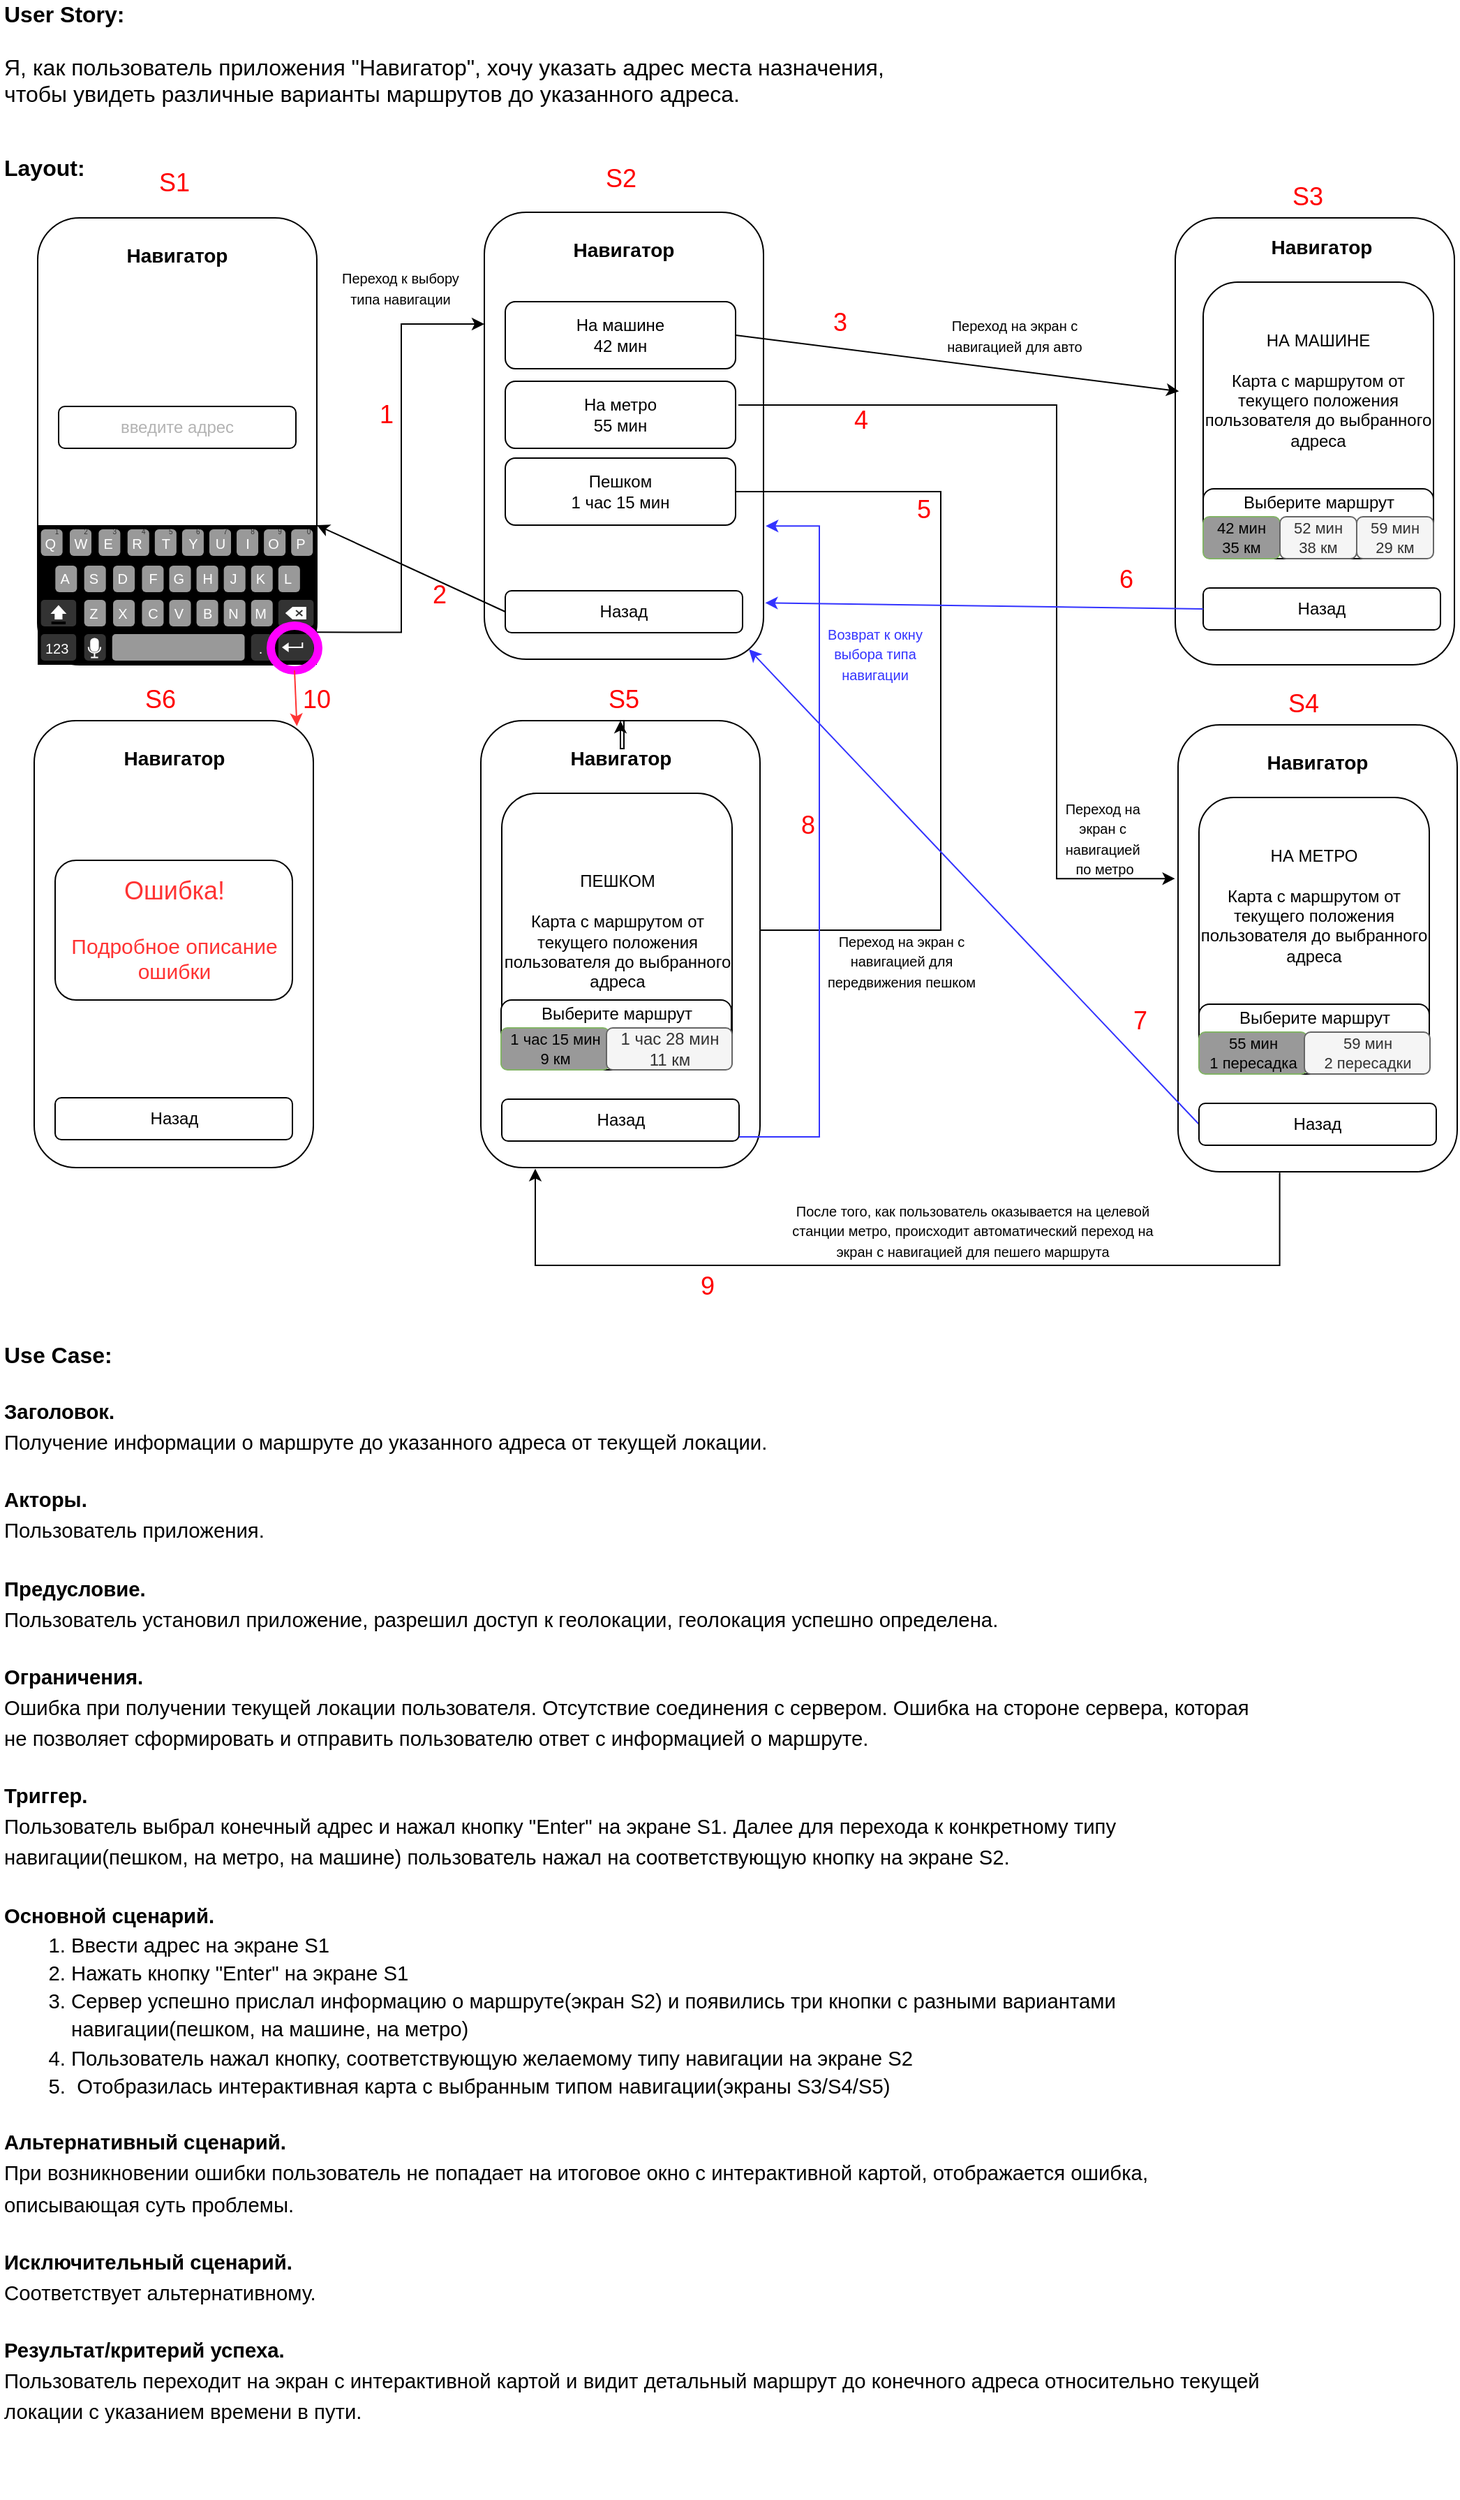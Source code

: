 <mxfile version="24.8.0">
  <diagram name="Страница — 1" id="ggJMMAnoepDLcR61fNu9">
    <mxGraphModel dx="836" dy="523" grid="1" gridSize="10" guides="1" tooltips="1" connect="1" arrows="1" fold="1" page="1" pageScale="1" pageWidth="1169" pageHeight="1800" math="0" shadow="0">
      <root>
        <mxCell id="0" />
        <mxCell id="1" parent="0" />
        <mxCell id="nrrABRd8VTDL2e9XV0RQ-1" value="" style="rounded=1;whiteSpace=wrap;html=1;" parent="1" vertex="1">
          <mxGeometry x="40" y="164" width="200" height="320" as="geometry" />
        </mxCell>
        <mxCell id="nrrABRd8VTDL2e9XV0RQ-2" value="Навигатор" style="text;html=1;align=center;verticalAlign=middle;whiteSpace=wrap;rounded=0;fontSize=14;fontStyle=1" parent="1" vertex="1">
          <mxGeometry x="100" y="176" width="80" height="30" as="geometry" />
        </mxCell>
        <mxCell id="nrrABRd8VTDL2e9XV0RQ-3" value="&lt;div align=&quot;center&quot;&gt;&lt;font color=&quot;#b3b3b3&quot;&gt;введите адрес&lt;/font&gt;&lt;/div&gt;" style="rounded=1;whiteSpace=wrap;html=1;align=center;" parent="1" vertex="1">
          <mxGeometry x="55" y="299" width="170" height="30" as="geometry" />
        </mxCell>
        <mxCell id="nrrABRd8VTDL2e9XV0RQ-6" value="" style="verticalLabelPosition=bottom;verticalAlign=top;html=1;shadow=0;dashed=0;strokeWidth=1;shape=mxgraph.android.keyboard;sketch=0;perimeter=rectanglePerimeter;" parent="1" vertex="1">
          <mxGeometry x="40" y="384" width="200" height="100" as="geometry" />
        </mxCell>
        <mxCell id="nrrABRd8VTDL2e9XV0RQ-12" value="" style="rounded=1;whiteSpace=wrap;html=1;" parent="1" vertex="1">
          <mxGeometry x="37.5" y="524" width="200" height="320" as="geometry" />
        </mxCell>
        <mxCell id="nrrABRd8VTDL2e9XV0RQ-13" value="Навигатор" style="text;html=1;align=center;verticalAlign=middle;whiteSpace=wrap;rounded=0;fontSize=14;fontStyle=1" parent="1" vertex="1">
          <mxGeometry x="97.5" y="536" width="80" height="30" as="geometry" />
        </mxCell>
        <mxCell id="nrrABRd8VTDL2e9XV0RQ-14" value="&lt;div&gt;&lt;font style=&quot;font-size: 18px;&quot; color=&quot;#ff3333&quot;&gt;Ошибка!&lt;/font&gt;&lt;/div&gt;&lt;div&gt;&lt;font style=&quot;font-size: 16px;&quot; color=&quot;#ff3333&quot;&gt;&lt;br&gt;&lt;/font&gt;&lt;/div&gt;&lt;div style=&quot;font-size: 15px;&quot;&gt;&lt;font style=&quot;font-size: 15px;&quot; color=&quot;#ff3333&quot;&gt;Подробное описание ошибки&lt;br&gt;&lt;/font&gt;&lt;/div&gt;" style="rounded=1;whiteSpace=wrap;html=1;align=center;" parent="1" vertex="1">
          <mxGeometry x="52.5" y="624" width="170" height="100" as="geometry" />
        </mxCell>
        <mxCell id="nrrABRd8VTDL2e9XV0RQ-16" value="&lt;div&gt;Назад&lt;/div&gt;" style="rounded=1;whiteSpace=wrap;html=1;align=center;" parent="1" vertex="1">
          <mxGeometry x="52.5" y="794" width="170" height="30" as="geometry" />
        </mxCell>
        <mxCell id="nrrABRd8VTDL2e9XV0RQ-62" style="edgeStyle=orthogonalEdgeStyle;rounded=0;orthogonalLoop=1;jettySize=auto;html=1;exitX=1;exitY=0;exitDx=0;exitDy=0;entryX=0;entryY=0.25;entryDx=0;entryDy=0;elbow=vertical;" parent="1" source="nrrABRd8VTDL2e9XV0RQ-17" target="nrrABRd8VTDL2e9XV0RQ-22" edge="1">
          <mxGeometry relative="1" as="geometry" />
        </mxCell>
        <mxCell id="nrrABRd8VTDL2e9XV0RQ-17" value="" style="ellipse;whiteSpace=wrap;html=1;fillOpacity=0;strokeColor=#FF00FF;strokeWidth=6;" parent="1" vertex="1">
          <mxGeometry x="207" y="456" width="34" height="32" as="geometry" />
        </mxCell>
        <mxCell id="nrrABRd8VTDL2e9XV0RQ-22" value="" style="rounded=1;whiteSpace=wrap;html=1;" parent="1" vertex="1">
          <mxGeometry x="360" y="160" width="200" height="320" as="geometry" />
        </mxCell>
        <mxCell id="nrrABRd8VTDL2e9XV0RQ-23" value="Навигатор" style="text;html=1;align=center;verticalAlign=middle;whiteSpace=wrap;rounded=0;fontSize=14;fontStyle=1" parent="1" vertex="1">
          <mxGeometry x="420" y="172" width="80" height="30" as="geometry" />
        </mxCell>
        <mxCell id="nrrABRd8VTDL2e9XV0RQ-30" value="&lt;div&gt;Назад&lt;/div&gt;" style="rounded=1;whiteSpace=wrap;html=1;align=center;" parent="1" vertex="1">
          <mxGeometry x="375" y="431" width="170" height="30" as="geometry" />
        </mxCell>
        <mxCell id="nrrABRd8VTDL2e9XV0RQ-33" value="&lt;div&gt;На машине&lt;/div&gt;&lt;div&gt;42 мин&lt;/div&gt;" style="rounded=1;whiteSpace=wrap;html=1;" parent="1" vertex="1">
          <mxGeometry x="375" y="224" width="165" height="48" as="geometry" />
        </mxCell>
        <mxCell id="nrrABRd8VTDL2e9XV0RQ-58" style="edgeStyle=orthogonalEdgeStyle;rounded=0;orthogonalLoop=1;jettySize=auto;html=1;exitX=1;exitY=0.5;exitDx=0;exitDy=0;elbow=vertical;" parent="1" edge="1">
          <mxGeometry relative="1" as="geometry">
            <mxPoint x="494.5" y="674.0" as="targetPoint" />
            <Array as="points">
              <mxPoint x="687" y="360" />
              <mxPoint x="687" y="674" />
            </Array>
            <mxPoint x="477" y="360" as="sourcePoint" />
          </mxGeometry>
        </mxCell>
        <mxCell id="nrrABRd8VTDL2e9XV0RQ-34" value="&lt;div&gt;Пешком&lt;/div&gt;&lt;div&gt;1 час 15 мин&lt;/div&gt;" style="rounded=1;whiteSpace=wrap;html=1;" parent="1" vertex="1">
          <mxGeometry x="375" y="336" width="165" height="48" as="geometry" />
        </mxCell>
        <mxCell id="nrrABRd8VTDL2e9XV0RQ-35" value="&lt;div&gt;На метро&lt;/div&gt;&lt;div&gt;55 мин&lt;/div&gt;" style="rounded=1;whiteSpace=wrap;html=1;" parent="1" vertex="1">
          <mxGeometry x="375" y="281" width="165" height="48" as="geometry" />
        </mxCell>
        <mxCell id="nrrABRd8VTDL2e9XV0RQ-40" value="" style="rounded=1;whiteSpace=wrap;html=1;" parent="1" vertex="1">
          <mxGeometry x="855" y="164" width="200" height="320" as="geometry" />
        </mxCell>
        <mxCell id="nrrABRd8VTDL2e9XV0RQ-41" value="Навигатор" style="text;html=1;align=center;verticalAlign=middle;whiteSpace=wrap;rounded=0;fontSize=14;fontStyle=1" parent="1" vertex="1">
          <mxGeometry x="920" y="170" width="80" height="30" as="geometry" />
        </mxCell>
        <mxCell id="nrrABRd8VTDL2e9XV0RQ-42" value="&lt;div&gt;Назад&lt;/div&gt;" style="rounded=1;whiteSpace=wrap;html=1;align=center;" parent="1" vertex="1">
          <mxGeometry x="875" y="429" width="170" height="30" as="geometry" />
        </mxCell>
        <mxCell id="nrrABRd8VTDL2e9XV0RQ-46" value="НА МАШИНЕ&lt;br&gt;&lt;div&gt;&lt;br&gt;&lt;/div&gt;&lt;div&gt;Карта с маршрутом от текущего положения пользователя до выбранного адреса&lt;/div&gt;&lt;div&gt;&lt;br&gt;&lt;/div&gt;&lt;div&gt;&lt;br&gt;&lt;/div&gt;&lt;div&gt;&lt;br&gt;&lt;/div&gt;" style="rounded=1;whiteSpace=wrap;html=1;" parent="1" vertex="1">
          <mxGeometry x="875" y="210" width="165" height="198" as="geometry" />
        </mxCell>
        <mxCell id="nrrABRd8VTDL2e9XV0RQ-47" value="" style="rounded=1;whiteSpace=wrap;html=1;" parent="1" vertex="1">
          <mxGeometry x="857" y="527" width="200" height="320" as="geometry" />
        </mxCell>
        <mxCell id="nrrABRd8VTDL2e9XV0RQ-48" value="Навигатор" style="text;html=1;align=center;verticalAlign=middle;whiteSpace=wrap;rounded=0;fontSize=14;fontStyle=1" parent="1" vertex="1">
          <mxGeometry x="917" y="539" width="80" height="30" as="geometry" />
        </mxCell>
        <mxCell id="nrrABRd8VTDL2e9XV0RQ-64" style="edgeStyle=none;rounded=0;orthogonalLoop=1;jettySize=auto;html=1;exitX=0;exitY=0.5;exitDx=0;exitDy=0;entryX=0.948;entryY=0.978;entryDx=0;entryDy=0;elbow=vertical;strokeColor=#3333FF;entryPerimeter=0;" parent="1" source="nrrABRd8VTDL2e9XV0RQ-49" target="nrrABRd8VTDL2e9XV0RQ-22" edge="1">
          <mxGeometry relative="1" as="geometry" />
        </mxCell>
        <mxCell id="nrrABRd8VTDL2e9XV0RQ-49" value="&lt;div&gt;Назад&lt;/div&gt;" style="rounded=1;whiteSpace=wrap;html=1;align=center;" parent="1" vertex="1">
          <mxGeometry x="872" y="798" width="170" height="30" as="geometry" />
        </mxCell>
        <mxCell id="nrrABRd8VTDL2e9XV0RQ-50" value="&lt;div&gt;НА МЕТРО&lt;/div&gt;&lt;div&gt;&lt;br&gt;&lt;/div&gt;&lt;div&gt;Карта с маршрутом от текущего положения пользователя до выбранного адреса&lt;/div&gt;&lt;div&gt;&lt;br&gt;&lt;/div&gt;&lt;div&gt;&lt;br&gt;&lt;/div&gt;&lt;div&gt;&lt;br&gt;&lt;/div&gt;" style="rounded=1;whiteSpace=wrap;html=1;" parent="1" vertex="1">
          <mxGeometry x="872" y="579" width="165" height="198" as="geometry" />
        </mxCell>
        <mxCell id="nrrABRd8VTDL2e9XV0RQ-51" value="" style="rounded=1;whiteSpace=wrap;html=1;" parent="1" vertex="1">
          <mxGeometry x="357.5" y="524" width="200" height="320" as="geometry" />
        </mxCell>
        <mxCell id="nrrABRd8VTDL2e9XV0RQ-52" value="Навигатор" style="text;html=1;align=center;verticalAlign=middle;whiteSpace=wrap;rounded=0;fontSize=14;fontStyle=1" parent="1" vertex="1">
          <mxGeometry x="417.5" y="536" width="80" height="30" as="geometry" />
        </mxCell>
        <mxCell id="nrrABRd8VTDL2e9XV0RQ-53" value="&lt;div&gt;Назад&lt;/div&gt;" style="rounded=1;whiteSpace=wrap;html=1;align=center;" parent="1" vertex="1">
          <mxGeometry x="372.5" y="795" width="170" height="30" as="geometry" />
        </mxCell>
        <mxCell id="nrrABRd8VTDL2e9XV0RQ-54" value="&lt;div&gt;ПЕШКОМ&lt;br&gt;&lt;/div&gt;&lt;div&gt;&lt;br&gt;&lt;/div&gt;&lt;div&gt;Карта с маршрутом от текущего положения пользователя до выбранного адреса&lt;/div&gt;" style="rounded=1;whiteSpace=wrap;html=1;" parent="1" vertex="1">
          <mxGeometry x="372.5" y="576" width="165" height="198" as="geometry" />
        </mxCell>
        <mxCell id="nrrABRd8VTDL2e9XV0RQ-55" style="rounded=0;orthogonalLoop=1;jettySize=auto;html=1;exitX=1;exitY=0.5;exitDx=0;exitDy=0;elbow=vertical;entryX=0.013;entryY=0.388;entryDx=0;entryDy=0;entryPerimeter=0;" parent="1" source="nrrABRd8VTDL2e9XV0RQ-33" target="nrrABRd8VTDL2e9XV0RQ-40" edge="1">
          <mxGeometry relative="1" as="geometry">
            <mxPoint x="680" y="248" as="targetPoint" />
          </mxGeometry>
        </mxCell>
        <mxCell id="nrrABRd8VTDL2e9XV0RQ-57" style="edgeStyle=orthogonalEdgeStyle;rounded=0;orthogonalLoop=1;jettySize=auto;html=1;exitX=1;exitY=0.5;exitDx=0;exitDy=0;elbow=vertical;entryX=-0.011;entryY=0.344;entryDx=0;entryDy=0;entryPerimeter=0;" parent="1" edge="1" target="nrrABRd8VTDL2e9XV0RQ-47">
          <mxGeometry relative="1" as="geometry">
            <mxPoint x="542" y="298" as="sourcePoint" />
            <mxPoint x="840" y="654" as="targetPoint" />
            <Array as="points">
              <mxPoint x="770" y="298" />
              <mxPoint x="770" y="637" />
            </Array>
          </mxGeometry>
        </mxCell>
        <mxCell id="nrrABRd8VTDL2e9XV0RQ-60" style="rounded=0;orthogonalLoop=1;jettySize=auto;html=1;exitX=0;exitY=0.5;exitDx=0;exitDy=0;elbow=vertical;entryX=1;entryY=0;entryDx=0;entryDy=0;entryPerimeter=0;" parent="1" source="nrrABRd8VTDL2e9XV0RQ-30" target="nrrABRd8VTDL2e9XV0RQ-6" edge="1">
          <mxGeometry relative="1" as="geometry">
            <mxPoint x="250" y="224" as="targetPoint" />
          </mxGeometry>
        </mxCell>
        <mxCell id="nrrABRd8VTDL2e9XV0RQ-61" style="edgeStyle=none;rounded=0;orthogonalLoop=1;jettySize=auto;html=1;exitX=0.5;exitY=1;exitDx=0;exitDy=0;entryX=0.941;entryY=0.012;entryDx=0;entryDy=0;entryPerimeter=0;elbow=vertical;strokeColor=#FF3333;" parent="1" source="nrrABRd8VTDL2e9XV0RQ-17" target="nrrABRd8VTDL2e9XV0RQ-12" edge="1">
          <mxGeometry relative="1" as="geometry" />
        </mxCell>
        <mxCell id="nrrABRd8VTDL2e9XV0RQ-63" style="edgeStyle=none;rounded=0;orthogonalLoop=1;jettySize=auto;html=1;exitX=0;exitY=0.5;exitDx=0;exitDy=0;entryX=1.006;entryY=0.874;entryDx=0;entryDy=0;entryPerimeter=0;elbow=vertical;strokeColor=#3333FF;" parent="1" source="nrrABRd8VTDL2e9XV0RQ-42" target="nrrABRd8VTDL2e9XV0RQ-22" edge="1">
          <mxGeometry relative="1" as="geometry" />
        </mxCell>
        <mxCell id="nrrABRd8VTDL2e9XV0RQ-66" value="" style="rounded=1;whiteSpace=wrap;html=1;" parent="1" vertex="1">
          <mxGeometry x="875" y="358" width="165" height="50" as="geometry" />
        </mxCell>
        <mxCell id="nrrABRd8VTDL2e9XV0RQ-67" value="Выберите маршрут" style="text;html=1;align=center;verticalAlign=middle;whiteSpace=wrap;rounded=0;" parent="1" vertex="1">
          <mxGeometry x="897.5" y="358" width="120" height="20" as="geometry" />
        </mxCell>
        <mxCell id="nrrABRd8VTDL2e9XV0RQ-68" value="&lt;div style=&quot;font-size: 11px;&quot;&gt;&lt;font style=&quot;font-size: 11px;&quot;&gt;42 мин&lt;/font&gt;&lt;/div&gt;&lt;div style=&quot;font-size: 11px;&quot;&gt;&lt;font style=&quot;font-size: 11px;&quot;&gt;35 км&lt;br&gt;&lt;/font&gt;&lt;/div&gt;" style="rounded=1;whiteSpace=wrap;html=1;fillColor=#999999;strokeColor=#82b366;" parent="1" vertex="1">
          <mxGeometry x="875" y="378" width="55" height="30" as="geometry" />
        </mxCell>
        <mxCell id="nrrABRd8VTDL2e9XV0RQ-69" value="&lt;div style=&quot;font-size: 11px;&quot;&gt;&lt;font style=&quot;font-size: 11px;&quot;&gt;59 мин&lt;/font&gt;&lt;/div&gt;&lt;div style=&quot;font-size: 11px;&quot;&gt;&lt;font style=&quot;font-size: 11px;&quot;&gt;29 км&lt;br&gt;&lt;/font&gt;&lt;/div&gt;" style="rounded=1;whiteSpace=wrap;html=1;fillColor=#f5f5f5;strokeColor=#666666;fontColor=#333333;" parent="1" vertex="1">
          <mxGeometry x="985" y="378" width="55" height="30" as="geometry" />
        </mxCell>
        <mxCell id="nrrABRd8VTDL2e9XV0RQ-70" value="&lt;div style=&quot;font-size: 11px;&quot;&gt;&lt;font style=&quot;font-size: 11px;&quot;&gt;52 мин&lt;/font&gt;&lt;/div&gt;&lt;div style=&quot;font-size: 11px;&quot;&gt;&lt;font style=&quot;font-size: 11px;&quot;&gt;38 км&lt;br&gt;&lt;/font&gt;&lt;/div&gt;" style="rounded=1;whiteSpace=wrap;html=1;fillColor=#f5f5f5;strokeColor=#666666;fontColor=#333333;" parent="1" vertex="1">
          <mxGeometry x="930" y="378" width="55" height="30" as="geometry" />
        </mxCell>
        <mxCell id="nrrABRd8VTDL2e9XV0RQ-74" value="" style="rounded=1;whiteSpace=wrap;html=1;" parent="1" vertex="1">
          <mxGeometry x="872" y="727" width="165" height="50" as="geometry" />
        </mxCell>
        <mxCell id="nrrABRd8VTDL2e9XV0RQ-75" value="Выберите маршрут" style="text;html=1;align=center;verticalAlign=middle;whiteSpace=wrap;rounded=0;" parent="1" vertex="1">
          <mxGeometry x="894.5" y="727" width="120" height="20" as="geometry" />
        </mxCell>
        <mxCell id="nrrABRd8VTDL2e9XV0RQ-76" value="&lt;div style=&quot;font-size: 11px;&quot;&gt;&lt;font style=&quot;font-size: 11px;&quot;&gt;55 мин&lt;/font&gt;&lt;/div&gt;&lt;div style=&quot;font-size: 11px;&quot;&gt;&lt;font style=&quot;font-size: 11px;&quot;&gt;1 пересадка&lt;br&gt;&lt;/font&gt;&lt;/div&gt;" style="rounded=1;whiteSpace=wrap;html=1;fillColor=#999999;strokeColor=#82b366;" parent="1" vertex="1">
          <mxGeometry x="872" y="747" width="77.5" height="30" as="geometry" />
        </mxCell>
        <mxCell id="nrrABRd8VTDL2e9XV0RQ-77" value="&lt;div style=&quot;font-size: 11px;&quot;&gt;&lt;font style=&quot;font-size: 11px;&quot;&gt;59 мин&lt;/font&gt;&lt;/div&gt;&lt;div style=&quot;font-size: 11px;&quot;&gt;&lt;font style=&quot;font-size: 11px;&quot;&gt;2 пересадки&lt;br&gt;&lt;/font&gt;&lt;/div&gt;" style="rounded=1;whiteSpace=wrap;html=1;fillColor=#f5f5f5;strokeColor=#666666;fontColor=#333333;" parent="1" vertex="1">
          <mxGeometry x="947.5" y="747" width="90" height="30" as="geometry" />
        </mxCell>
        <mxCell id="nrrABRd8VTDL2e9XV0RQ-83" value="" style="rounded=1;whiteSpace=wrap;html=1;" parent="1" vertex="1">
          <mxGeometry x="372" y="724" width="165" height="50" as="geometry" />
        </mxCell>
        <mxCell id="nrrABRd8VTDL2e9XV0RQ-80" value="Выберите маршрут" style="text;html=1;align=center;verticalAlign=middle;whiteSpace=wrap;rounded=0;" parent="1" vertex="1">
          <mxGeometry x="394.5" y="724" width="120" height="20" as="geometry" />
        </mxCell>
        <mxCell id="nrrABRd8VTDL2e9XV0RQ-81" value="&lt;div style=&quot;font-size: 11px;&quot;&gt;&lt;font style=&quot;font-size: 11px;&quot;&gt;1 час 15 мин&lt;/font&gt;&lt;/div&gt;&lt;div style=&quot;font-size: 11px;&quot;&gt;&lt;font style=&quot;font-size: 11px;&quot;&gt;9 км&lt;font style=&quot;font-size: 11px;&quot;&gt;&lt;br&gt;&lt;/font&gt;&lt;/font&gt;&lt;/div&gt;" style="rounded=1;whiteSpace=wrap;html=1;fillColor=#999999;strokeColor=#82b366;" parent="1" vertex="1">
          <mxGeometry x="372" y="744" width="77.5" height="30" as="geometry" />
        </mxCell>
        <mxCell id="nrrABRd8VTDL2e9XV0RQ-82" value="&lt;div&gt;1 час 28 мин&lt;/div&gt;&lt;div&gt;11 км&lt;br&gt;&lt;/div&gt;" style="rounded=1;whiteSpace=wrap;html=1;fillColor=#f5f5f5;strokeColor=#666666;fontColor=#333333;" parent="1" vertex="1">
          <mxGeometry x="447.5" y="744" width="90" height="30" as="geometry" />
        </mxCell>
        <mxCell id="nrrABRd8VTDL2e9XV0RQ-88" value="&lt;font style=&quot;font-size: 10px;&quot;&gt;Переход к выбору типа навигации&lt;/font&gt;" style="text;html=1;align=center;verticalAlign=middle;whiteSpace=wrap;rounded=0;" parent="1" vertex="1">
          <mxGeometry x="250" y="194" width="100" height="40" as="geometry" />
        </mxCell>
        <mxCell id="nrrABRd8VTDL2e9XV0RQ-91" value="&lt;font style=&quot;font-size: 10px;&quot;&gt;Переход на экран с навигацией для авто&lt;br&gt;&lt;/font&gt;" style="text;html=1;align=center;verticalAlign=middle;whiteSpace=wrap;rounded=0;" parent="1" vertex="1">
          <mxGeometry x="680" y="229.5" width="120" height="37" as="geometry" />
        </mxCell>
        <mxCell id="nrrABRd8VTDL2e9XV0RQ-93" value="&lt;font color=&quot;#3333ff&quot; style=&quot;font-size: 10px;&quot;&gt;Возврат к окну выбора типа навигации&lt;br&gt;&lt;/font&gt;" style="text;html=1;align=center;verticalAlign=middle;whiteSpace=wrap;rounded=0;" parent="1" vertex="1">
          <mxGeometry x="600" y="456" width="80" height="39" as="geometry" />
        </mxCell>
        <mxCell id="nrrABRd8VTDL2e9XV0RQ-94" value="&lt;font style=&quot;font-size: 10px;&quot;&gt;Переход на&amp;nbsp;&lt;/font&gt;&lt;div&gt;&lt;font style=&quot;font-size: 10px;&quot;&gt;экран с&amp;nbsp;&lt;/font&gt;&lt;/div&gt;&lt;div&gt;&lt;font style=&quot;font-size: 10px;&quot;&gt;навигацией&amp;nbsp;&lt;/font&gt;&lt;/div&gt;&lt;div&gt;&lt;font style=&quot;font-size: 10px;&quot;&gt;по метро&lt;br&gt;&lt;/font&gt;&lt;/div&gt;" style="text;html=1;align=center;verticalAlign=middle;whiteSpace=wrap;rounded=0;" parent="1" vertex="1">
          <mxGeometry x="766" y="584" width="77" height="47" as="geometry" />
        </mxCell>
        <mxCell id="nrrABRd8VTDL2e9XV0RQ-97" value="&lt;font style=&quot;font-size: 10px;&quot;&gt;Переход на экран с навигацией для передвижения пешком&lt;br&gt;&lt;/font&gt;" style="text;html=1;align=center;verticalAlign=middle;whiteSpace=wrap;rounded=0;" parent="1" vertex="1">
          <mxGeometry x="594" y="669" width="130" height="54" as="geometry" />
        </mxCell>
        <mxCell id="nrrABRd8VTDL2e9XV0RQ-98" style="edgeStyle=orthogonalEdgeStyle;rounded=0;orthogonalLoop=1;jettySize=auto;html=1;entryX=0.195;entryY=1.015;entryDx=0;entryDy=0;entryPerimeter=0;exitX=0.364;exitY=1.002;exitDx=0;exitDy=0;exitPerimeter=0;" parent="1" edge="1" source="nrrABRd8VTDL2e9XV0RQ-47">
          <mxGeometry relative="1" as="geometry">
            <mxPoint x="930" y="852" as="sourcePoint" />
            <mxPoint x="396.5" y="844.8" as="targetPoint" />
            <Array as="points">
              <mxPoint x="930" y="914" />
              <mxPoint x="397" y="914" />
            </Array>
          </mxGeometry>
        </mxCell>
        <mxCell id="nrrABRd8VTDL2e9XV0RQ-99" value="&lt;font style=&quot;font-size: 10px;&quot;&gt;После того, как пользователь оказывается на целевой станции метро, происходит автоматический переход на экран с навигацией для пешего маршрута&lt;br&gt;&lt;/font&gt;" style="text;html=1;align=center;verticalAlign=middle;whiteSpace=wrap;rounded=0;" parent="1" vertex="1">
          <mxGeometry x="570" y="869" width="280" height="40" as="geometry" />
        </mxCell>
        <mxCell id="7uLy80d1fVY8YDYi47yL-2" value="&lt;font color=&quot;#ff0000&quot; style=&quot;font-size: 18px;&quot;&gt;1&lt;/font&gt;" style="text;html=1;align=center;verticalAlign=middle;whiteSpace=wrap;rounded=0;" vertex="1" parent="1">
          <mxGeometry x="260" y="290" width="60" height="30" as="geometry" />
        </mxCell>
        <mxCell id="7uLy80d1fVY8YDYi47yL-3" value="&lt;font color=&quot;#ff0000&quot; style=&quot;font-size: 18px;&quot;&gt;2&lt;/font&gt;" style="text;html=1;align=center;verticalAlign=middle;whiteSpace=wrap;rounded=0;" vertex="1" parent="1">
          <mxGeometry x="297.5" y="419" width="60" height="30" as="geometry" />
        </mxCell>
        <mxCell id="7uLy80d1fVY8YDYi47yL-4" value="&lt;font color=&quot;#ff0000&quot; style=&quot;font-size: 18px;&quot;&gt;3&lt;/font&gt;" style="text;html=1;align=center;verticalAlign=middle;whiteSpace=wrap;rounded=0;" vertex="1" parent="1">
          <mxGeometry x="585" y="224" width="60" height="30" as="geometry" />
        </mxCell>
        <mxCell id="7uLy80d1fVY8YDYi47yL-5" value="&lt;font color=&quot;#ff0000&quot; style=&quot;font-size: 18px;&quot;&gt;4&lt;/font&gt;" style="text;html=1;align=center;verticalAlign=middle;whiteSpace=wrap;rounded=0;" vertex="1" parent="1">
          <mxGeometry x="600" y="294" width="60" height="30" as="geometry" />
        </mxCell>
        <mxCell id="7uLy80d1fVY8YDYi47yL-6" value="&lt;font color=&quot;#ff0000&quot; style=&quot;font-size: 18px;&quot;&gt;5&lt;/font&gt;" style="text;html=1;align=center;verticalAlign=middle;whiteSpace=wrap;rounded=0;" vertex="1" parent="1">
          <mxGeometry x="645" y="358" width="60" height="30" as="geometry" />
        </mxCell>
        <mxCell id="7uLy80d1fVY8YDYi47yL-7" value="&lt;font color=&quot;#ff0000&quot; style=&quot;font-size: 18px;&quot;&gt;6&lt;/font&gt;" style="text;html=1;align=center;verticalAlign=middle;whiteSpace=wrap;rounded=0;" vertex="1" parent="1">
          <mxGeometry x="790" y="408" width="60" height="30" as="geometry" />
        </mxCell>
        <mxCell id="7uLy80d1fVY8YDYi47yL-8" value="&lt;font color=&quot;#ff0000&quot; style=&quot;font-size: 18px;&quot;&gt;7&lt;/font&gt;" style="text;html=1;align=center;verticalAlign=middle;whiteSpace=wrap;rounded=0;" vertex="1" parent="1">
          <mxGeometry x="800" y="724" width="60" height="30" as="geometry" />
        </mxCell>
        <mxCell id="7uLy80d1fVY8YDYi47yL-13" value="" style="edgeStyle=orthogonalEdgeStyle;rounded=0;orthogonalLoop=1;jettySize=auto;html=1;exitX=1;exitY=0.5;exitDx=0;exitDy=0;elbow=vertical;strokeColor=#3333FF;entryX=1.008;entryY=0.705;entryDx=0;entryDy=0;entryPerimeter=0;" edge="1" parent="1">
          <mxGeometry relative="1" as="geometry">
            <Array as="points">
              <mxPoint x="600" y="822" />
              <mxPoint x="600" y="385" />
            </Array>
            <mxPoint x="542.5" y="822.0" as="sourcePoint" />
            <mxPoint x="561.6" y="384.6" as="targetPoint" />
          </mxGeometry>
        </mxCell>
        <mxCell id="7uLy80d1fVY8YDYi47yL-12" value="&lt;font color=&quot;#ff0000&quot; style=&quot;font-size: 18px;&quot;&gt;8&lt;/font&gt;" style="text;html=1;align=center;verticalAlign=middle;whiteSpace=wrap;rounded=0;" vertex="1" parent="1">
          <mxGeometry x="562" y="584" width="60" height="30" as="geometry" />
        </mxCell>
        <mxCell id="7uLy80d1fVY8YDYi47yL-14" value="&lt;font color=&quot;#ff0000&quot; style=&quot;font-size: 18px;&quot;&gt;9&lt;/font&gt;" style="text;html=1;align=center;verticalAlign=middle;whiteSpace=wrap;rounded=0;" vertex="1" parent="1">
          <mxGeometry x="490" y="914" width="60" height="30" as="geometry" />
        </mxCell>
        <mxCell id="7uLy80d1fVY8YDYi47yL-15" value="&lt;font color=&quot;#ff0000&quot; style=&quot;font-size: 18px;&quot;&gt;10&lt;/font&gt;" style="text;html=1;align=center;verticalAlign=middle;whiteSpace=wrap;rounded=0;" vertex="1" parent="1">
          <mxGeometry x="210" y="494" width="60" height="30" as="geometry" />
        </mxCell>
        <mxCell id="7uLy80d1fVY8YDYi47yL-16" value="&lt;font color=&quot;#ff0000&quot; style=&quot;font-size: 18px;&quot;&gt;S1&lt;/font&gt;" style="text;html=1;align=center;verticalAlign=middle;whiteSpace=wrap;rounded=0;" vertex="1" parent="1">
          <mxGeometry x="107.5" y="124" width="60" height="30" as="geometry" />
        </mxCell>
        <mxCell id="7uLy80d1fVY8YDYi47yL-17" value="&lt;font color=&quot;#ff0000&quot; style=&quot;font-size: 18px;&quot;&gt;S2&lt;/font&gt;" style="text;html=1;align=center;verticalAlign=middle;whiteSpace=wrap;rounded=0;" vertex="1" parent="1">
          <mxGeometry x="427.5" y="121" width="60" height="30" as="geometry" />
        </mxCell>
        <mxCell id="7uLy80d1fVY8YDYi47yL-18" value="&lt;font color=&quot;#ff0000&quot; style=&quot;font-size: 18px;&quot;&gt;S3&lt;/font&gt;" style="text;html=1;align=center;verticalAlign=middle;whiteSpace=wrap;rounded=0;" vertex="1" parent="1">
          <mxGeometry x="920" y="134" width="60" height="30" as="geometry" />
        </mxCell>
        <mxCell id="7uLy80d1fVY8YDYi47yL-19" value="&lt;font color=&quot;#ff0000&quot; style=&quot;font-size: 18px;&quot;&gt;S4&lt;/font&gt;" style="text;html=1;align=center;verticalAlign=middle;whiteSpace=wrap;rounded=0;" vertex="1" parent="1">
          <mxGeometry x="917" y="497" width="60" height="30" as="geometry" />
        </mxCell>
        <mxCell id="7uLy80d1fVY8YDYi47yL-22" value="" style="edgeStyle=orthogonalEdgeStyle;rounded=0;orthogonalLoop=1;jettySize=auto;html=1;" edge="1" parent="1" source="7uLy80d1fVY8YDYi47yL-20" target="nrrABRd8VTDL2e9XV0RQ-51">
          <mxGeometry relative="1" as="geometry" />
        </mxCell>
        <mxCell id="7uLy80d1fVY8YDYi47yL-20" value="&lt;font color=&quot;#ff0000&quot; style=&quot;font-size: 18px;&quot;&gt;S5&lt;/font&gt;&lt;span style=&quot;caret-color: rgba(0, 0, 0, 0); color: rgba(0, 0, 0, 0); font-family: monospace; font-size: 0px; text-align: start; white-space: nowrap;&quot;&gt;%3CmxGraphModel%3E%3Croot%3E%3CmxCell%20id%3D%220%22%2F%3E%3CmxCell%20id%3D%221%22%20parent%3D%220%22%2F%3E%3CmxCell%20id%3D%222%22%20value%3D%22%26lt%3Bfont%20color%3D%26quot%3B%23ff0000%26quot%3B%20style%3D%26quot%3Bfont-size%3A%2018px%3B%26quot%3B%26gt%3BS1%26lt%3B%2Ffont%26gt%3B%22%20style%3D%22text%3Bhtml%3D1%3Balign%3Dcenter%3BverticalAlign%3Dmiddle%3BwhiteSpace%3Dwrap%3Brounded%3D0%3B%22%20vertex%3D%221%22%20parent%3D%221%22%3E%3CmxGeometry%20x%3D%22107.5%22%20width%3D%2260%22%20height%3D%2230%22%20as%3D%22geometry%22%2F%3E%3C%2FmxCell%3E%3C%2Froot%3E%3C%2FmxGraphModel%3E&lt;/span&gt;" style="text;html=1;align=center;verticalAlign=middle;whiteSpace=wrap;rounded=0;" vertex="1" parent="1">
          <mxGeometry x="430" y="494" width="60" height="30" as="geometry" />
        </mxCell>
        <mxCell id="7uLy80d1fVY8YDYi47yL-21" value="&lt;font color=&quot;#ff0000&quot; style=&quot;font-size: 18px;&quot;&gt;S6&lt;/font&gt;" style="text;html=1;align=center;verticalAlign=middle;whiteSpace=wrap;rounded=0;" vertex="1" parent="1">
          <mxGeometry x="97.5" y="494" width="60" height="30" as="geometry" />
        </mxCell>
        <mxCell id="7uLy80d1fVY8YDYi47yL-23" value="&lt;div&gt;&lt;font size=&quot;3&quot;&gt;&lt;b&gt;User Story:&lt;/b&gt;&lt;/font&gt;&lt;/div&gt;&lt;div&gt;&lt;font size=&quot;3&quot;&gt;&lt;b&gt;&lt;br&gt;&lt;/b&gt;&lt;/font&gt;&lt;/div&gt;&lt;div&gt;&lt;font style=&quot;font-size: 16px;&quot;&gt;Я, как пользователь приложения &quot;Навигатор&quot;, хочу указать адрес места назначения,&amp;nbsp;&lt;/font&gt;&lt;/div&gt;&lt;div&gt;&lt;font style=&quot;font-size: 16px;&quot;&gt;чтобы увидеть различные варианты маршрутов до указанного адреса.&lt;/font&gt;&lt;/div&gt;&lt;div&gt;&lt;br&gt;&lt;/div&gt;&lt;div&gt;&lt;font style=&quot;font-size: 16px;&quot;&gt;&lt;b&gt;&lt;br&gt;&lt;/b&gt;&lt;/font&gt;&lt;/div&gt;&lt;div&gt;&lt;font style=&quot;font-size: 16px;&quot;&gt;&lt;b&gt;Layout:&lt;/b&gt;&lt;/font&gt;&lt;/div&gt;" style="text;html=1;align=left;verticalAlign=middle;whiteSpace=wrap;rounded=0;" vertex="1" parent="1">
          <mxGeometry x="13.75" y="28" width="676.25" height="90" as="geometry" />
        </mxCell>
        <mxCell id="7uLy80d1fVY8YDYi47yL-25" value="&lt;div&gt;&lt;font size=&quot;3&quot;&gt;&lt;b&gt;Use Case:&lt;/b&gt;&lt;/font&gt;&lt;/div&gt;&lt;div&gt;&lt;font size=&quot;3&quot;&gt;&lt;b&gt;&lt;br&gt;&lt;/b&gt;&lt;/font&gt;&lt;/div&gt;&lt;div&gt;&lt;font style=&quot;font-size: 16px;&quot;&gt;&lt;span id=&quot;docs-internal-guid-4b46c3d7-7fff-0149-ee8d-af34d632a3c8&quot;&gt;&lt;p style=&quot;line-height: 1.38; margin-top: 0pt; margin-bottom: 0pt;&quot; dir=&quot;ltr&quot;&gt;&lt;span style=&quot;font-size: 11pt; font-family: Arial, sans-serif; font-weight: 700; font-variant-ligatures: normal; font-variant-alternates: normal; font-variant-numeric: normal; font-variant-east-asian: normal; font-variant-position: normal; vertical-align: baseline; white-space: pre-wrap;&quot;&gt;Заголовок.&amp;nbsp;&lt;/span&gt;&lt;/p&gt;&lt;p style=&quot;line-height: 1.38; margin-top: 0pt; margin-bottom: 0pt;&quot; dir=&quot;ltr&quot;&gt;&lt;span style=&quot;font-size: 11pt; font-family: Arial, sans-serif; font-variant-ligatures: normal; font-variant-alternates: normal; font-variant-numeric: normal; font-variant-east-asian: normal; font-variant-position: normal; vertical-align: baseline; white-space: pre-wrap;&quot;&gt;Получение информации о маршруте до указанного адреса от текущей локации.&lt;/span&gt;&lt;/p&gt;&lt;br&gt;&lt;p style=&quot;line-height: 1.38; margin-top: 0pt; margin-bottom: 0pt;&quot; dir=&quot;ltr&quot;&gt;&lt;span style=&quot;font-size: 11pt; font-family: Arial, sans-serif; font-weight: 700; font-variant-ligatures: normal; font-variant-alternates: normal; font-variant-numeric: normal; font-variant-east-asian: normal; font-variant-position: normal; vertical-align: baseline; white-space: pre-wrap;&quot;&gt;Акторы.&lt;/span&gt;&lt;/p&gt;&lt;p style=&quot;line-height: 1.38; margin-top: 0pt; margin-bottom: 0pt;&quot; dir=&quot;ltr&quot;&gt;&lt;span style=&quot;font-size: 11pt; font-family: Arial, sans-serif; font-variant-ligatures: normal; font-variant-alternates: normal; font-variant-numeric: normal; font-variant-east-asian: normal; font-variant-position: normal; vertical-align: baseline; white-space: pre-wrap;&quot;&gt;Пользователь приложения.&lt;/span&gt;&lt;/p&gt;&lt;br&gt;&lt;p style=&quot;line-height: 1.38; margin-top: 0pt; margin-bottom: 0pt;&quot; dir=&quot;ltr&quot;&gt;&lt;span style=&quot;font-size: 11pt; font-family: Arial, sans-serif; font-weight: 700; font-variant-ligatures: normal; font-variant-alternates: normal; font-variant-numeric: normal; font-variant-east-asian: normal; font-variant-position: normal; vertical-align: baseline; white-space: pre-wrap;&quot;&gt;Предусловие.&amp;nbsp;&lt;/span&gt;&lt;/p&gt;&lt;p style=&quot;line-height: 1.38; margin-top: 0pt; margin-bottom: 0pt;&quot; dir=&quot;ltr&quot;&gt;&lt;span style=&quot;font-size: 11pt; font-family: Arial, sans-serif; font-variant-ligatures: normal; font-variant-alternates: normal; font-variant-numeric: normal; font-variant-east-asian: normal; font-variant-position: normal; vertical-align: baseline; white-space: pre-wrap;&quot;&gt;Пользователь установил приложение, разрешил доступ к геолокации, геолокация успешно определена. &lt;/span&gt;&lt;/p&gt;&lt;br&gt;&lt;p style=&quot;line-height: 1.38; margin-top: 0pt; margin-bottom: 0pt;&quot; dir=&quot;ltr&quot;&gt;&lt;span style=&quot;font-size: 11pt; font-family: Arial, sans-serif; font-weight: 700; font-variant-ligatures: normal; font-variant-alternates: normal; font-variant-numeric: normal; font-variant-east-asian: normal; font-variant-position: normal; vertical-align: baseline; white-space: pre-wrap;&quot;&gt;Ограничения.&lt;/span&gt;&lt;/p&gt;&lt;p style=&quot;line-height: 1.38; margin-top: 0pt; margin-bottom: 0pt;&quot; dir=&quot;ltr&quot;&gt;&lt;span style=&quot;font-size: 11pt; font-family: Arial, sans-serif; font-variant-ligatures: normal; font-variant-alternates: normal; font-variant-numeric: normal; font-variant-east-asian: normal; font-variant-position: normal; vertical-align: baseline; white-space: pre-wrap;&quot;&gt;Ошибка при получении текущей локации пользователя. Отсутствие соединения с сервером. Ошибка на стороне сервера, которая не позволяет сформировать и отправить пользователю ответ с информацией о маршруте.&lt;/span&gt;&lt;/p&gt;&lt;br&gt;&lt;p style=&quot;line-height: 1.38; margin-top: 0pt; margin-bottom: 0pt;&quot; dir=&quot;ltr&quot;&gt;&lt;span style=&quot;font-size: 11pt; font-family: Arial, sans-serif; font-weight: 700; font-variant-ligatures: normal; font-variant-alternates: normal; font-variant-numeric: normal; font-variant-east-asian: normal; font-variant-position: normal; vertical-align: baseline; white-space: pre-wrap;&quot;&gt;Триггер.&amp;nbsp;&lt;/span&gt;&lt;/p&gt;&lt;p style=&quot;line-height: 1.38; margin-top: 0pt; margin-bottom: 0pt;&quot; dir=&quot;ltr&quot;&gt;&lt;span style=&quot;font-size: 11pt; font-family: Arial, sans-serif; font-variant-ligatures: normal; font-variant-alternates: normal; font-variant-numeric: normal; font-variant-east-asian: normal; font-variant-position: normal; vertical-align: baseline; white-space: pre-wrap;&quot;&gt;Пользователь выбрал конечный адрес и нажал кнопку &quot;Enter&quot; на экране S1. Далее для перехода к конкретному типу навигации(пешком, на метро, на машине) пользователь нажал на соответствующую кнопку на экране S2.&lt;/span&gt;&lt;/p&gt;&lt;br&gt;&lt;p style=&quot;line-height: 1.38; margin-top: 0pt; margin-bottom: 0pt;&quot; dir=&quot;ltr&quot;&gt;&lt;span style=&quot;font-size: 11pt; font-family: Arial, sans-serif; font-weight: 700; font-variant-ligatures: normal; font-variant-alternates: normal; font-variant-numeric: normal; font-variant-east-asian: normal; font-variant-position: normal; vertical-align: baseline; white-space: pre-wrap;&quot;&gt;Основной сценарий.&lt;/span&gt;&lt;/p&gt;&lt;ol style=&quot;margin-top: 0px; margin-bottom: 0px; padding-inline-start: 48px;&quot;&gt;&lt;li style=&quot;list-style-type: decimal; font-size: 11pt; font-family: Arial, sans-serif; font-variant-ligatures: normal; font-variant-alternates: normal; font-variant-numeric: normal; font-variant-east-asian: normal; font-variant-position: normal; vertical-align: baseline; white-space: pre;&quot; aria-level=&quot;1&quot; dir=&quot;ltr&quot;&gt;&lt;p style=&quot;line-height: 1.38; margin-top: 0pt; margin-bottom: 0pt;&quot; role=&quot;presentation&quot; dir=&quot;ltr&quot;&gt;&lt;span style=&quot;font-size: 11pt; font-variant-ligatures: normal; font-variant-alternates: normal; font-variant-numeric: normal; font-variant-east-asian: normal; font-variant-position: normal; vertical-align: baseline; white-space: pre-wrap;&quot;&gt;Ввести адрес на экране S1&lt;/span&gt;&lt;/p&gt;&lt;/li&gt;&lt;li style=&quot;list-style-type: decimal; font-size: 11pt; font-family: Arial, sans-serif; font-variant-ligatures: normal; font-variant-alternates: normal; font-variant-numeric: normal; font-variant-east-asian: normal; font-variant-position: normal; vertical-align: baseline; white-space: pre;&quot; aria-level=&quot;1&quot; dir=&quot;ltr&quot;&gt;&lt;p style=&quot;line-height: 1.38; margin-top: 0pt; margin-bottom: 0pt;&quot; role=&quot;presentation&quot; dir=&quot;ltr&quot;&gt;&lt;span style=&quot;font-size: 11pt; font-variant-ligatures: normal; font-variant-alternates: normal; font-variant-numeric: normal; font-variant-east-asian: normal; font-variant-position: normal; vertical-align: baseline; white-space: pre-wrap;&quot;&gt;Нажать кнопку &quot;Enter&quot; на экране S1&lt;/span&gt;&lt;/p&gt;&lt;/li&gt;&lt;li style=&quot;list-style-type: decimal; font-size: 11pt; font-family: Arial, sans-serif; font-variant-ligatures: normal; font-variant-alternates: normal; font-variant-numeric: normal; font-variant-east-asian: normal; font-variant-position: normal; vertical-align: baseline; white-space: pre;&quot; aria-level=&quot;1&quot; dir=&quot;ltr&quot;&gt;&lt;p style=&quot;line-height: 1.38; margin-top: 0pt; margin-bottom: 0pt;&quot; role=&quot;presentation&quot; dir=&quot;ltr&quot;&gt;&lt;span style=&quot;font-size: 11pt; font-variant-ligatures: normal; font-variant-alternates: normal; font-variant-numeric: normal; font-variant-east-asian: normal; font-variant-position: normal; vertical-align: baseline; white-space: pre-wrap;&quot;&gt;Сервер успешно прислал информацию о маршруте(экран S2) и появились три кнопки с разными вариантами навигации(пешком, на машине, на метро)&lt;/span&gt;&lt;/p&gt;&lt;/li&gt;&lt;li style=&quot;list-style-type: decimal; font-size: 11pt; font-family: Arial, sans-serif; font-variant-ligatures: normal; font-variant-alternates: normal; font-variant-numeric: normal; font-variant-east-asian: normal; font-variant-position: normal; vertical-align: baseline; white-space: pre;&quot; aria-level=&quot;1&quot; dir=&quot;ltr&quot;&gt;&lt;p style=&quot;line-height: 1.38; margin-top: 0pt; margin-bottom: 0pt;&quot; role=&quot;presentation&quot; dir=&quot;ltr&quot;&gt;&lt;span style=&quot;font-size: 11pt; font-variant-ligatures: normal; font-variant-alternates: normal; font-variant-numeric: normal; font-variant-east-asian: normal; font-variant-position: normal; vertical-align: baseline; white-space: pre-wrap;&quot;&gt;Пользователь нажал кнопку, соответствующую желаемому типу навигации на экране S2&lt;/span&gt;&lt;/p&gt;&lt;/li&gt;&lt;li style=&quot;list-style-type: decimal; font-size: 11pt; font-family: Arial, sans-serif; font-variant-ligatures: normal; font-variant-alternates: normal; font-variant-numeric: normal; font-variant-east-asian: normal; font-variant-position: normal; vertical-align: baseline; white-space: pre;&quot; aria-level=&quot;1&quot; dir=&quot;ltr&quot;&gt;&lt;p style=&quot;line-height: 1.38; margin-top: 0pt; margin-bottom: 0pt;&quot; role=&quot;presentation&quot; dir=&quot;ltr&quot;&gt;&lt;span style=&quot;font-size: 11pt; font-variant-ligatures: normal; font-variant-alternates: normal; font-variant-numeric: normal; font-variant-east-asian: normal; font-variant-position: normal; vertical-align: baseline; white-space: pre-wrap;&quot;&gt;&amp;nbsp;Отобразилась интерактивная карта с выбранным типом навигации(экраны S3/S4/S5)&lt;/span&gt;&lt;/p&gt;&lt;/li&gt;&lt;/ol&gt;&lt;br&gt;&lt;p style=&quot;line-height: 1.38; margin-top: 0pt; margin-bottom: 0pt;&quot; dir=&quot;ltr&quot;&gt;&lt;span style=&quot;font-size: 11pt; font-family: Arial, sans-serif; font-weight: 700; font-variant-ligatures: normal; font-variant-alternates: normal; font-variant-numeric: normal; font-variant-east-asian: normal; font-variant-position: normal; vertical-align: baseline; white-space: pre-wrap;&quot;&gt;Альтернативный сценарий.&lt;/span&gt;&lt;/p&gt;&lt;p style=&quot;line-height: 1.38; margin-top: 0pt; margin-bottom: 0pt;&quot; dir=&quot;ltr&quot;&gt;&lt;span style=&quot;font-size: 11pt; font-family: Arial, sans-serif; font-variant-ligatures: normal; font-variant-alternates: normal; font-variant-numeric: normal; font-variant-east-asian: normal; font-variant-position: normal; vertical-align: baseline; white-space: pre-wrap;&quot;&gt;При возникновении ошибки пользователь не попадает на итоговое окно с интерактивной картой, отображается ошибка, описывающая суть проблемы.&lt;/span&gt;&lt;/p&gt;&lt;br&gt;&lt;p style=&quot;line-height: 1.38; margin-top: 0pt; margin-bottom: 0pt;&quot; dir=&quot;ltr&quot;&gt;&lt;span style=&quot;font-size: 11pt; font-family: Arial, sans-serif; font-weight: 700; font-variant-ligatures: normal; font-variant-alternates: normal; font-variant-numeric: normal; font-variant-east-asian: normal; font-variant-position: normal; vertical-align: baseline; white-space: pre-wrap;&quot;&gt;Исключительный сценарий.&lt;/span&gt;&lt;/p&gt;&lt;p style=&quot;line-height: 1.38; margin-top: 0pt; margin-bottom: 0pt;&quot; dir=&quot;ltr&quot;&gt;&lt;span style=&quot;font-size: 11pt; font-family: Arial, sans-serif; font-variant-ligatures: normal; font-variant-alternates: normal; font-variant-numeric: normal; font-variant-east-asian: normal; font-variant-position: normal; vertical-align: baseline; white-space: pre-wrap;&quot;&gt;Соответствует альтернативному.&lt;/span&gt;&lt;/p&gt;&lt;br&gt;&lt;p style=&quot;line-height: 1.38; margin-top: 0pt; margin-bottom: 0pt;&quot; dir=&quot;ltr&quot;&gt;&lt;span style=&quot;font-size: 11pt; font-family: Arial, sans-serif; font-weight: 700; font-variant-ligatures: normal; font-variant-alternates: normal; font-variant-numeric: normal; font-variant-east-asian: normal; font-variant-position: normal; vertical-align: baseline; white-space: pre-wrap;&quot;&gt;Результат/критерий успеха.&lt;/span&gt;&lt;/p&gt;&lt;p style=&quot;line-height: 1.38; margin-top: 0pt; margin-bottom: 0pt;&quot; dir=&quot;ltr&quot;&gt;&lt;span style=&quot;font-size: 11pt; font-family: Arial, sans-serif; font-variant-ligatures: normal; font-variant-alternates: normal; font-variant-numeric: normal; font-variant-east-asian: normal; font-variant-position: normal; vertical-align: baseline; white-space: pre-wrap;&quot;&gt;Пользователь переходит на экран с интерактивной картой и видит детальный маршрут до конечного адреса относительно текущей локации c указанием времени в пути.&lt;/span&gt;&lt;/p&gt;&lt;/span&gt;&lt;br class=&quot;Apple-interchange-newline&quot;&gt;&lt;/font&gt;&lt;/div&gt;" style="text;html=1;align=left;verticalAlign=middle;whiteSpace=wrap;rounded=0;" vertex="1" parent="1">
          <mxGeometry x="13.75" y="937" width="906.25" height="860" as="geometry" />
        </mxCell>
      </root>
    </mxGraphModel>
  </diagram>
</mxfile>
